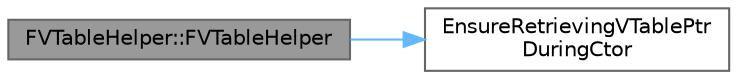 digraph "FVTableHelper::FVTableHelper"
{
 // INTERACTIVE_SVG=YES
 // LATEX_PDF_SIZE
  bgcolor="transparent";
  edge [fontname=Helvetica,fontsize=10,labelfontname=Helvetica,labelfontsize=10];
  node [fontname=Helvetica,fontsize=10,shape=box,height=0.2,width=0.4];
  rankdir="LR";
  Node1 [id="Node000001",label="FVTableHelper::FVTableHelper",height=0.2,width=0.4,color="gray40", fillcolor="grey60", style="filled", fontcolor="black",tooltip="DO NOT USE."];
  Node1 -> Node2 [id="edge1_Node000001_Node000002",color="steelblue1",style="solid",tooltip=" "];
  Node2 [id="Node000002",label="EnsureRetrievingVTablePtr\lDuringCtor",height=0.2,width=0.4,color="grey40", fillcolor="white", style="filled",URL="$d5/d8c/CoreGlobals_8h.html#a5eef4c0ae779839c00787e2977448651",tooltip="Ensures that current thread is during retrieval of vtable ptr of some UClass."];
}
